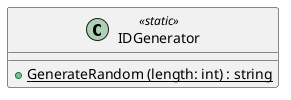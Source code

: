 @startuml
class IDGenerator <<static>> {
    + {static} GenerateRandom (length: int) : string
}
@enduml
